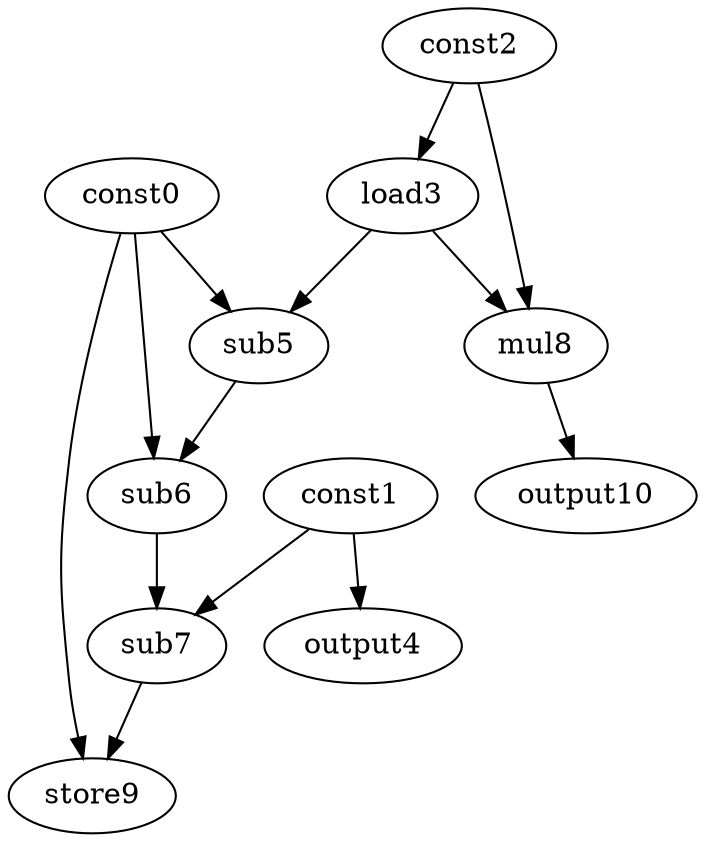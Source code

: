 digraph G { 
const0[opcode=const]; 
const1[opcode=const]; 
const2[opcode=const]; 
load3[opcode=load]; 
output4[opcode=output]; 
sub5[opcode=sub]; 
sub6[opcode=sub]; 
sub7[opcode=sub]; 
mul8[opcode=mul]; 
store9[opcode=store]; 
output10[opcode=output]; 
const2->load3[operand=0];
const1->output4[operand=0];
const0->sub5[operand=0];
load3->sub5[operand=1];
const2->mul8[operand=0];
load3->mul8[operand=1];
const0->sub6[operand=0];
sub5->sub6[operand=1];
mul8->output10[operand=0];
const1->sub7[operand=0];
sub6->sub7[operand=1];
const0->store9[operand=0];
sub7->store9[operand=1];
}

